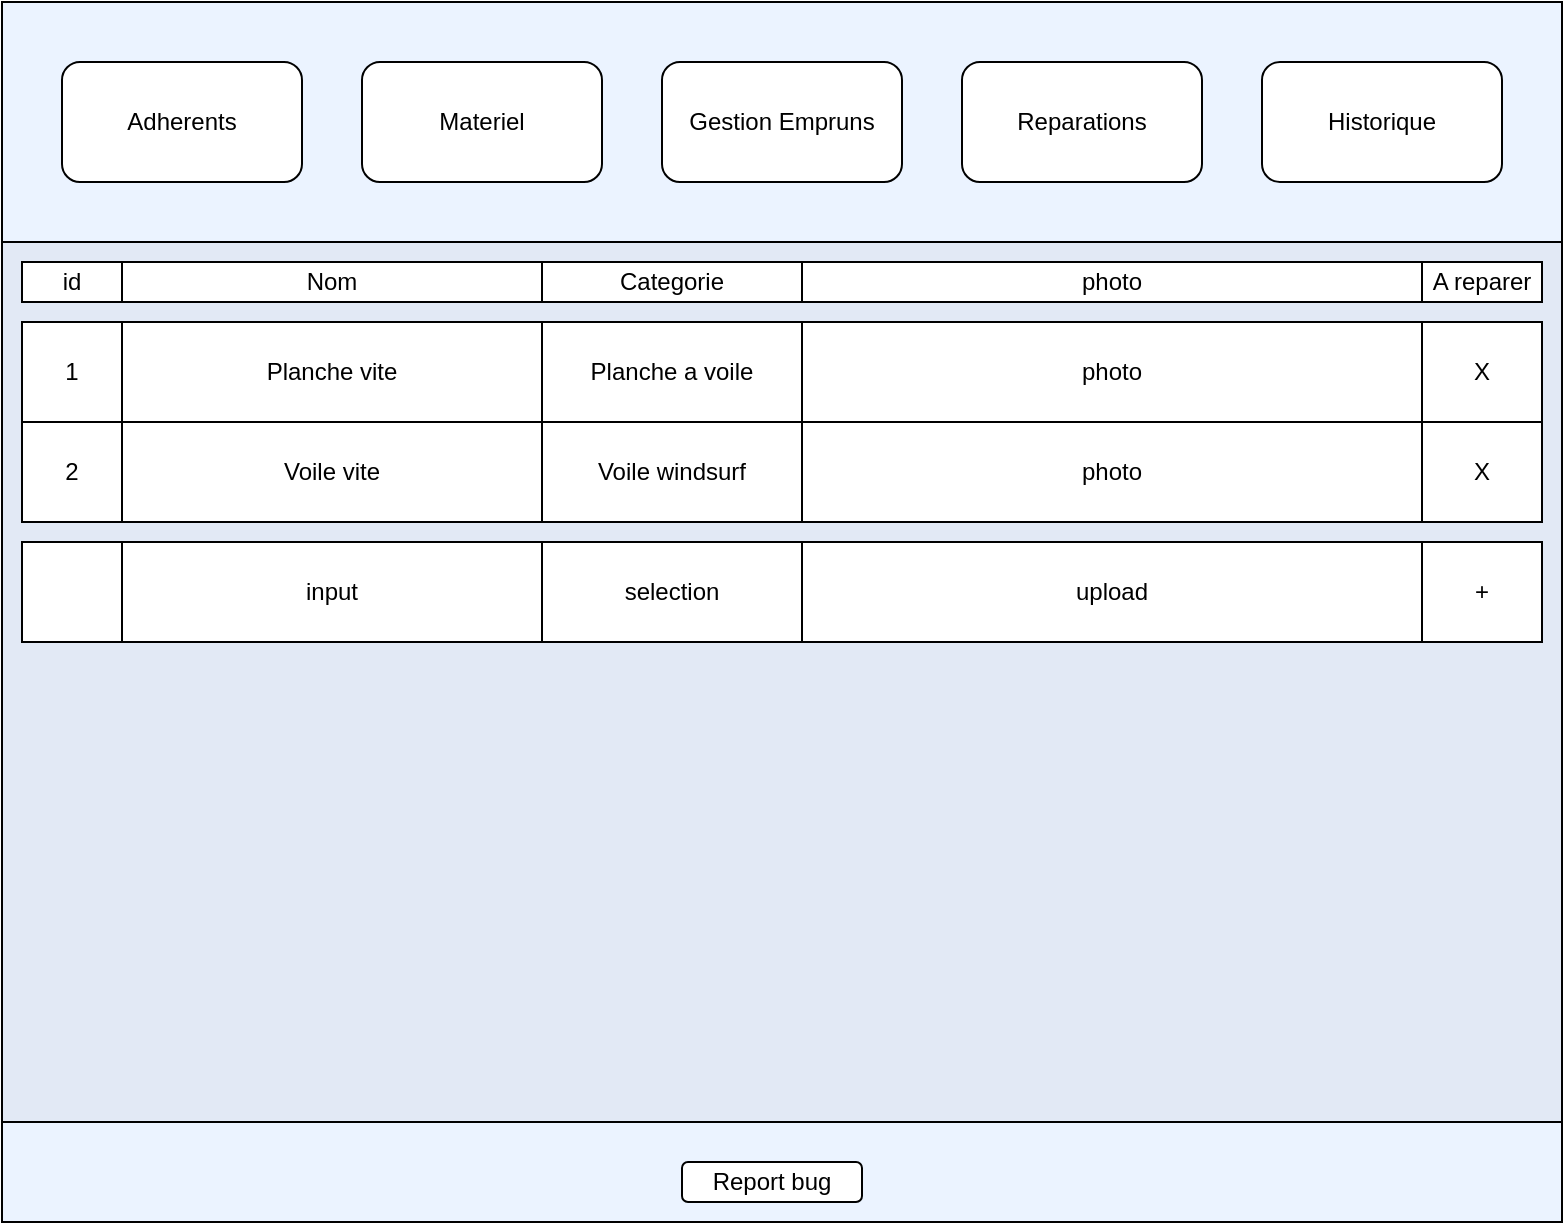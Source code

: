 <mxfile version="23.1.0" type="device">
  <diagram name="Page-1" id="uTffTC_Pb67vYT820Rcr">
    <mxGraphModel dx="1434" dy="746" grid="1" gridSize="10" guides="1" tooltips="1" connect="1" arrows="1" fold="1" page="1" pageScale="1" pageWidth="827" pageHeight="1169" math="0" shadow="0">
      <root>
        <mxCell id="0" />
        <mxCell id="1" parent="0" />
        <mxCell id="sebpEP_0SxB61B78427p-1" value="" style="rounded=0;whiteSpace=wrap;html=1;fillColor=#EBF3FF;" parent="1" vertex="1">
          <mxGeometry width="780" height="120" as="geometry" />
        </mxCell>
        <mxCell id="sebpEP_0SxB61B78427p-2" value="Adherents" style="rounded=1;whiteSpace=wrap;html=1;" parent="1" vertex="1">
          <mxGeometry x="30" y="30" width="120" height="60" as="geometry" />
        </mxCell>
        <mxCell id="sebpEP_0SxB61B78427p-3" value="Materiel" style="rounded=1;whiteSpace=wrap;html=1;" parent="1" vertex="1">
          <mxGeometry x="180" y="30" width="120" height="60" as="geometry" />
        </mxCell>
        <mxCell id="sebpEP_0SxB61B78427p-4" value="Gestion Empruns" style="rounded=1;whiteSpace=wrap;html=1;" parent="1" vertex="1">
          <mxGeometry x="330" y="30" width="120" height="60" as="geometry" />
        </mxCell>
        <mxCell id="sebpEP_0SxB61B78427p-5" value="Reparations" style="rounded=1;whiteSpace=wrap;html=1;" parent="1" vertex="1">
          <mxGeometry x="480" y="30" width="120" height="60" as="geometry" />
        </mxCell>
        <mxCell id="sebpEP_0SxB61B78427p-6" value="Historique" style="rounded=1;whiteSpace=wrap;html=1;" parent="1" vertex="1">
          <mxGeometry x="630" y="30" width="120" height="60" as="geometry" />
        </mxCell>
        <mxCell id="sebpEP_0SxB61B78427p-7" value="" style="rounded=0;whiteSpace=wrap;html=1;fillColor=#E2E9F5;" parent="1" vertex="1">
          <mxGeometry y="120" width="780" height="440" as="geometry" />
        </mxCell>
        <mxCell id="sebpEP_0SxB61B78427p-8" value="" style="rounded=0;whiteSpace=wrap;html=1;fillColor=#EBF3FF;" parent="1" vertex="1">
          <mxGeometry y="560" width="780" height="50" as="geometry" />
        </mxCell>
        <mxCell id="sebpEP_0SxB61B78427p-9" value="Report bug" style="rounded=1;whiteSpace=wrap;html=1;" parent="1" vertex="1">
          <mxGeometry x="340" y="580" width="90" height="20" as="geometry" />
        </mxCell>
        <mxCell id="sebpEP_0SxB61B78427p-153" value="" style="shape=table;startSize=0;container=1;collapsible=0;childLayout=tableLayout;" parent="1" vertex="1">
          <mxGeometry x="10" y="130" width="760" height="20" as="geometry" />
        </mxCell>
        <mxCell id="sebpEP_0SxB61B78427p-154" value="" style="shape=tableRow;horizontal=0;startSize=0;swimlaneHead=0;swimlaneBody=0;strokeColor=inherit;top=0;left=0;bottom=0;right=0;collapsible=0;dropTarget=0;fillColor=none;points=[[0,0.5],[1,0.5]];portConstraint=eastwest;" parent="sebpEP_0SxB61B78427p-153" vertex="1">
          <mxGeometry width="760" height="20" as="geometry" />
        </mxCell>
        <mxCell id="sebpEP_0SxB61B78427p-155" value="id" style="shape=partialRectangle;html=1;whiteSpace=wrap;connectable=0;strokeColor=inherit;overflow=hidden;fillColor=none;top=0;left=0;bottom=0;right=0;pointerEvents=1;" parent="sebpEP_0SxB61B78427p-154" vertex="1">
          <mxGeometry width="50" height="20" as="geometry">
            <mxRectangle width="50" height="20" as="alternateBounds" />
          </mxGeometry>
        </mxCell>
        <mxCell id="sebpEP_0SxB61B78427p-156" value="Nom" style="shape=partialRectangle;html=1;whiteSpace=wrap;connectable=0;strokeColor=inherit;overflow=hidden;fillColor=none;top=0;left=0;bottom=0;right=0;pointerEvents=1;" parent="sebpEP_0SxB61B78427p-154" vertex="1">
          <mxGeometry x="50" width="210" height="20" as="geometry">
            <mxRectangle width="210" height="20" as="alternateBounds" />
          </mxGeometry>
        </mxCell>
        <mxCell id="sebpEP_0SxB61B78427p-157" value="Categorie" style="shape=partialRectangle;html=1;whiteSpace=wrap;connectable=0;strokeColor=inherit;overflow=hidden;fillColor=none;top=0;left=0;bottom=0;right=0;pointerEvents=1;" parent="sebpEP_0SxB61B78427p-154" vertex="1">
          <mxGeometry x="260" width="130" height="20" as="geometry">
            <mxRectangle width="130" height="20" as="alternateBounds" />
          </mxGeometry>
        </mxCell>
        <mxCell id="sebpEP_0SxB61B78427p-158" value="photo" style="shape=partialRectangle;html=1;whiteSpace=wrap;connectable=0;strokeColor=inherit;overflow=hidden;fillColor=none;top=0;left=0;bottom=0;right=0;pointerEvents=1;" parent="sebpEP_0SxB61B78427p-154" vertex="1">
          <mxGeometry x="390" width="310" height="20" as="geometry">
            <mxRectangle width="310" height="20" as="alternateBounds" />
          </mxGeometry>
        </mxCell>
        <mxCell id="sebpEP_0SxB61B78427p-159" value="A reparer" style="shape=partialRectangle;html=1;whiteSpace=wrap;connectable=0;strokeColor=inherit;overflow=hidden;fillColor=none;top=0;left=0;bottom=0;right=0;pointerEvents=1;" parent="sebpEP_0SxB61B78427p-154" vertex="1">
          <mxGeometry x="700" width="60" height="20" as="geometry">
            <mxRectangle width="60" height="20" as="alternateBounds" />
          </mxGeometry>
        </mxCell>
        <mxCell id="sebpEP_0SxB61B78427p-175" value="" style="shape=table;startSize=0;container=1;collapsible=0;childLayout=tableLayout;" parent="1" vertex="1">
          <mxGeometry x="10" y="160" width="760" height="50" as="geometry" />
        </mxCell>
        <mxCell id="sebpEP_0SxB61B78427p-176" value="" style="shape=tableRow;horizontal=0;startSize=0;swimlaneHead=0;swimlaneBody=0;strokeColor=inherit;top=0;left=0;bottom=0;right=0;collapsible=0;dropTarget=0;fillColor=none;points=[[0,0.5],[1,0.5]];portConstraint=eastwest;" parent="sebpEP_0SxB61B78427p-175" vertex="1">
          <mxGeometry width="760" height="50" as="geometry" />
        </mxCell>
        <mxCell id="sebpEP_0SxB61B78427p-177" value="1" style="shape=partialRectangle;html=1;whiteSpace=wrap;connectable=0;strokeColor=inherit;overflow=hidden;fillColor=none;top=0;left=0;bottom=0;right=0;pointerEvents=1;" parent="sebpEP_0SxB61B78427p-176" vertex="1">
          <mxGeometry width="50" height="50" as="geometry">
            <mxRectangle width="50" height="50" as="alternateBounds" />
          </mxGeometry>
        </mxCell>
        <mxCell id="sebpEP_0SxB61B78427p-178" value="Planche vite" style="shape=partialRectangle;html=1;whiteSpace=wrap;connectable=0;strokeColor=inherit;overflow=hidden;fillColor=none;top=0;left=0;bottom=0;right=0;pointerEvents=1;" parent="sebpEP_0SxB61B78427p-176" vertex="1">
          <mxGeometry x="50" width="210" height="50" as="geometry">
            <mxRectangle width="210" height="50" as="alternateBounds" />
          </mxGeometry>
        </mxCell>
        <mxCell id="sebpEP_0SxB61B78427p-179" value="Planche a voile" style="shape=partialRectangle;html=1;whiteSpace=wrap;connectable=0;strokeColor=inherit;overflow=hidden;fillColor=none;top=0;left=0;bottom=0;right=0;pointerEvents=1;" parent="sebpEP_0SxB61B78427p-176" vertex="1">
          <mxGeometry x="260" width="130" height="50" as="geometry">
            <mxRectangle width="130" height="50" as="alternateBounds" />
          </mxGeometry>
        </mxCell>
        <mxCell id="sebpEP_0SxB61B78427p-180" value="photo" style="shape=partialRectangle;html=1;whiteSpace=wrap;connectable=0;strokeColor=inherit;overflow=hidden;fillColor=none;top=0;left=0;bottom=0;right=0;pointerEvents=1;" parent="sebpEP_0SxB61B78427p-176" vertex="1">
          <mxGeometry x="390" width="310" height="50" as="geometry">
            <mxRectangle width="310" height="50" as="alternateBounds" />
          </mxGeometry>
        </mxCell>
        <mxCell id="sebpEP_0SxB61B78427p-181" value="X" style="shape=partialRectangle;html=1;whiteSpace=wrap;connectable=0;strokeColor=inherit;overflow=hidden;fillColor=none;top=0;left=0;bottom=0;right=0;pointerEvents=1;" parent="sebpEP_0SxB61B78427p-176" vertex="1">
          <mxGeometry x="700" width="60" height="50" as="geometry">
            <mxRectangle width="60" height="50" as="alternateBounds" />
          </mxGeometry>
        </mxCell>
        <mxCell id="sebpEP_0SxB61B78427p-182" value="" style="shape=table;startSize=0;container=1;collapsible=0;childLayout=tableLayout;" parent="1" vertex="1">
          <mxGeometry x="10" y="210" width="760" height="50" as="geometry" />
        </mxCell>
        <mxCell id="sebpEP_0SxB61B78427p-183" value="" style="shape=tableRow;horizontal=0;startSize=0;swimlaneHead=0;swimlaneBody=0;strokeColor=inherit;top=0;left=0;bottom=0;right=0;collapsible=0;dropTarget=0;fillColor=none;points=[[0,0.5],[1,0.5]];portConstraint=eastwest;" parent="sebpEP_0SxB61B78427p-182" vertex="1">
          <mxGeometry width="760" height="50" as="geometry" />
        </mxCell>
        <mxCell id="sebpEP_0SxB61B78427p-184" value="2" style="shape=partialRectangle;html=1;whiteSpace=wrap;connectable=0;strokeColor=inherit;overflow=hidden;fillColor=none;top=0;left=0;bottom=0;right=0;pointerEvents=1;" parent="sebpEP_0SxB61B78427p-183" vertex="1">
          <mxGeometry width="50" height="50" as="geometry">
            <mxRectangle width="50" height="50" as="alternateBounds" />
          </mxGeometry>
        </mxCell>
        <mxCell id="sebpEP_0SxB61B78427p-185" value="Voile vite" style="shape=partialRectangle;html=1;whiteSpace=wrap;connectable=0;strokeColor=inherit;overflow=hidden;fillColor=none;top=0;left=0;bottom=0;right=0;pointerEvents=1;" parent="sebpEP_0SxB61B78427p-183" vertex="1">
          <mxGeometry x="50" width="210" height="50" as="geometry">
            <mxRectangle width="210" height="50" as="alternateBounds" />
          </mxGeometry>
        </mxCell>
        <mxCell id="sebpEP_0SxB61B78427p-186" value="Voile windsurf" style="shape=partialRectangle;html=1;whiteSpace=wrap;connectable=0;strokeColor=inherit;overflow=hidden;fillColor=none;top=0;left=0;bottom=0;right=0;pointerEvents=1;" parent="sebpEP_0SxB61B78427p-183" vertex="1">
          <mxGeometry x="260" width="130" height="50" as="geometry">
            <mxRectangle width="130" height="50" as="alternateBounds" />
          </mxGeometry>
        </mxCell>
        <mxCell id="sebpEP_0SxB61B78427p-187" value="photo" style="shape=partialRectangle;html=1;whiteSpace=wrap;connectable=0;strokeColor=inherit;overflow=hidden;fillColor=none;top=0;left=0;bottom=0;right=0;pointerEvents=1;" parent="sebpEP_0SxB61B78427p-183" vertex="1">
          <mxGeometry x="390" width="310" height="50" as="geometry">
            <mxRectangle width="310" height="50" as="alternateBounds" />
          </mxGeometry>
        </mxCell>
        <mxCell id="sebpEP_0SxB61B78427p-188" value="X" style="shape=partialRectangle;html=1;whiteSpace=wrap;connectable=0;strokeColor=inherit;overflow=hidden;fillColor=none;top=0;left=0;bottom=0;right=0;pointerEvents=1;" parent="sebpEP_0SxB61B78427p-183" vertex="1">
          <mxGeometry x="700" width="60" height="50" as="geometry">
            <mxRectangle width="60" height="50" as="alternateBounds" />
          </mxGeometry>
        </mxCell>
        <mxCell id="imvMjmylqdMSpbErRyOn-1" value="" style="shape=table;startSize=0;container=1;collapsible=0;childLayout=tableLayout;" vertex="1" parent="1">
          <mxGeometry x="10" y="270" width="760" height="50" as="geometry" />
        </mxCell>
        <mxCell id="imvMjmylqdMSpbErRyOn-2" value="" style="shape=tableRow;horizontal=0;startSize=0;swimlaneHead=0;swimlaneBody=0;strokeColor=inherit;top=0;left=0;bottom=0;right=0;collapsible=0;dropTarget=0;fillColor=none;points=[[0,0.5],[1,0.5]];portConstraint=eastwest;" vertex="1" parent="imvMjmylqdMSpbErRyOn-1">
          <mxGeometry width="760" height="50" as="geometry" />
        </mxCell>
        <mxCell id="imvMjmylqdMSpbErRyOn-3" value="" style="shape=partialRectangle;html=1;whiteSpace=wrap;connectable=0;strokeColor=inherit;overflow=hidden;fillColor=none;top=0;left=0;bottom=0;right=0;pointerEvents=1;" vertex="1" parent="imvMjmylqdMSpbErRyOn-2">
          <mxGeometry width="50" height="50" as="geometry">
            <mxRectangle width="50" height="50" as="alternateBounds" />
          </mxGeometry>
        </mxCell>
        <mxCell id="imvMjmylqdMSpbErRyOn-4" value="input" style="shape=partialRectangle;html=1;whiteSpace=wrap;connectable=0;strokeColor=inherit;overflow=hidden;fillColor=none;top=0;left=0;bottom=0;right=0;pointerEvents=1;" vertex="1" parent="imvMjmylqdMSpbErRyOn-2">
          <mxGeometry x="50" width="210" height="50" as="geometry">
            <mxRectangle width="210" height="50" as="alternateBounds" />
          </mxGeometry>
        </mxCell>
        <mxCell id="imvMjmylqdMSpbErRyOn-5" value="selection" style="shape=partialRectangle;html=1;whiteSpace=wrap;connectable=0;strokeColor=inherit;overflow=hidden;fillColor=none;top=0;left=0;bottom=0;right=0;pointerEvents=1;" vertex="1" parent="imvMjmylqdMSpbErRyOn-2">
          <mxGeometry x="260" width="130" height="50" as="geometry">
            <mxRectangle width="130" height="50" as="alternateBounds" />
          </mxGeometry>
        </mxCell>
        <mxCell id="imvMjmylqdMSpbErRyOn-6" value="upload" style="shape=partialRectangle;html=1;whiteSpace=wrap;connectable=0;strokeColor=inherit;overflow=hidden;fillColor=none;top=0;left=0;bottom=0;right=0;pointerEvents=1;" vertex="1" parent="imvMjmylqdMSpbErRyOn-2">
          <mxGeometry x="390" width="310" height="50" as="geometry">
            <mxRectangle width="310" height="50" as="alternateBounds" />
          </mxGeometry>
        </mxCell>
        <mxCell id="imvMjmylqdMSpbErRyOn-7" value="+" style="shape=partialRectangle;html=1;whiteSpace=wrap;connectable=0;strokeColor=inherit;overflow=hidden;fillColor=none;top=0;left=0;bottom=0;right=0;pointerEvents=1;" vertex="1" parent="imvMjmylqdMSpbErRyOn-2">
          <mxGeometry x="700" width="60" height="50" as="geometry">
            <mxRectangle width="60" height="50" as="alternateBounds" />
          </mxGeometry>
        </mxCell>
      </root>
    </mxGraphModel>
  </diagram>
</mxfile>
